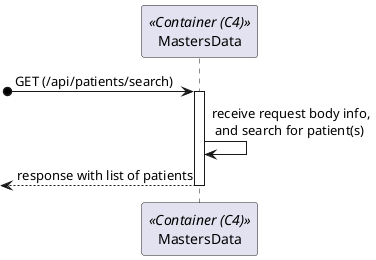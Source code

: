 ```plantuml
@startuml Process_View
participant "MastersData" as BE <<Container (C4)>>

[o-> BE: GET (/api/patients/search)
activate BE
BE -> BE: receive request body info,\n and search for patient(s)
<-- BE: response with list of patients
deactivate BE
@enduml
```